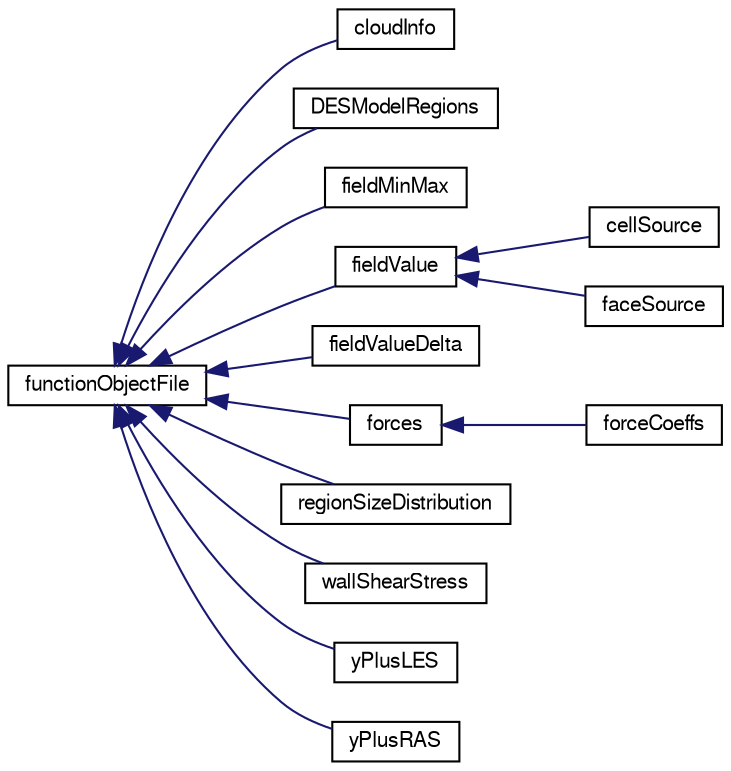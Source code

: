 digraph "Graphical Class Hierarchy"
{
  bgcolor="transparent";
  edge [fontname="FreeSans",fontsize="10",labelfontname="FreeSans",labelfontsize="10"];
  node [fontname="FreeSans",fontsize="10",shape=record];
  rankdir="LR";
  Node1 [label="functionObjectFile",height=0.2,width=0.4,color="black",URL="$a00843.html",tooltip="Base class for output file data handling. "];
  Node1 -> Node2 [dir="back",color="midnightblue",fontsize="10",style="solid",fontname="FreeSans"];
  Node2 [label="cloudInfo",height=0.2,width=0.4,color="black",URL="$a00272.html",tooltip="This function object outputs Lagrangian cloud information to a file. The current outputs include: ..."];
  Node1 -> Node3 [dir="back",color="midnightblue",fontsize="10",style="solid",fontname="FreeSans"];
  Node3 [label="DESModelRegions",height=0.2,width=0.4,color="black",URL="$a00489.html",tooltip="This function object writes out an indicator field for DES turbulence calculations, that is: "];
  Node1 -> Node4 [dir="back",color="midnightblue",fontsize="10",style="solid",fontname="FreeSans"];
  Node4 [label="fieldMinMax",height=0.2,width=0.4,color="black",URL="$a00744.html",tooltip="This function object calculates the value and position of scalar minimim and maximum for a list of us..."];
  Node1 -> Node5 [dir="back",color="midnightblue",fontsize="10",style="solid",fontname="FreeSans"];
  Node5 [label="fieldValue",height=0.2,width=0.4,color="black",URL="$a00751.html",tooltip="Base class for field value -based function objects. "];
  Node5 -> Node6 [dir="back",color="midnightblue",fontsize="10",style="solid",fontname="FreeSans"];
  Node6 [label="cellSource",height=0.2,width=0.4,color="black",URL="$a00223.html",tooltip="This function object provides a &#39;cell source&#39; variant of the fieldValues function object..."];
  Node5 -> Node7 [dir="back",color="midnightblue",fontsize="10",style="solid",fontname="FreeSans"];
  Node7 [label="faceSource",height=0.2,width=0.4,color="black",URL="$a00713.html",tooltip="This function object provides a &#39;face source&#39; variant of the fieldValues function object..."];
  Node1 -> Node8 [dir="back",color="midnightblue",fontsize="10",style="solid",fontname="FreeSans"];
  Node8 [label="fieldValueDelta",height=0.2,width=0.4,color="black",URL="$a00752.html",tooltip="This function object provides a differencing option between two &#39;field value&#39; function objects..."];
  Node1 -> Node9 [dir="back",color="midnightblue",fontsize="10",style="solid",fontname="FreeSans"];
  Node9 [label="forces",height=0.2,width=0.4,color="black",URL="$a00831.html",tooltip="This function object calculates the forces and moments by integrating the pressure and skin-friction ..."];
  Node9 -> Node10 [dir="back",color="midnightblue",fontsize="10",style="solid",fontname="FreeSans"];
  Node10 [label="forceCoeffs",height=0.2,width=0.4,color="black",URL="$a00828.html",tooltip="This function object extends the Foam::forces function object by providing lift, drag and moment coef..."];
  Node1 -> Node11 [dir="back",color="midnightblue",fontsize="10",style="solid",fontname="FreeSans"];
  Node11 [label="regionSizeDistribution",height=0.2,width=0.4,color="black",URL="$a02080.html",tooltip="This function object creates a size distribution via interrogating a continuous phase fraction field..."];
  Node1 -> Node12 [dir="back",color="midnightblue",fontsize="10",style="solid",fontname="FreeSans"];
  Node12 [label="wallShearStress",height=0.2,width=0.4,color="black",URL="$a02774.html",tooltip="This function object evaluates and outputs the shear stress at wall patches. The result is written as..."];
  Node1 -> Node13 [dir="back",color="midnightblue",fontsize="10",style="solid",fontname="FreeSans"];
  Node13 [label="yPlusLES",height=0.2,width=0.4,color="black",URL="$a02813.html",tooltip="Evaluates and outputs turbulence y+ for LES models. Values written to time directories as field &#39;yPlu..."];
  Node1 -> Node14 [dir="back",color="midnightblue",fontsize="10",style="solid",fontname="FreeSans"];
  Node14 [label="yPlusRAS",height=0.2,width=0.4,color="black",URL="$a02814.html",tooltip="Evaluates and outputs turbulence y+ for RAS models. Values written to time directories as field &#39;yPlu..."];
}
